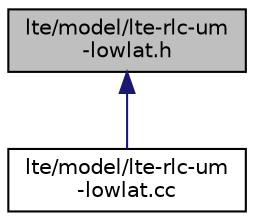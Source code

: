 digraph "lte/model/lte-rlc-um-lowlat.h"
{
  edge [fontname="Helvetica",fontsize="10",labelfontname="Helvetica",labelfontsize="10"];
  node [fontname="Helvetica",fontsize="10",shape=record];
  Node1 [label="lte/model/lte-rlc-um\l-lowlat.h",height=0.2,width=0.4,color="black", fillcolor="grey75", style="filled", fontcolor="black"];
  Node1 -> Node2 [dir="back",color="midnightblue",fontsize="10",style="solid"];
  Node2 [label="lte/model/lte-rlc-um\l-lowlat.cc",height=0.2,width=0.4,color="black", fillcolor="white", style="filled",URL="$d5/d66/lte-rlc-um-lowlat_8cc.html"];
}
